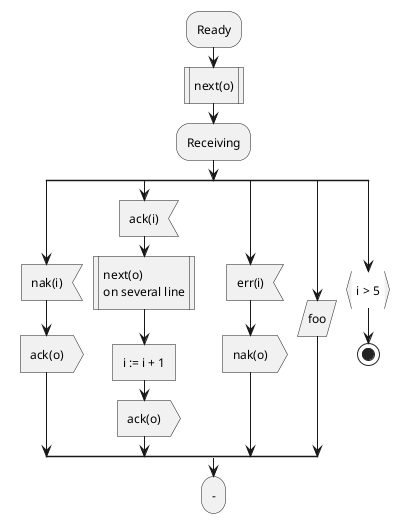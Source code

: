 {
  "sha1": "8zzeepatwtska85jico85p53knol62d",
  "insertion": {
    "when": "2024-05-30T20:48:21.566Z",
    "user": "plantuml@gmail.com"
  }
}
@startuml
:Ready;
:next(o)|
:Receiving;
split
 :nak(i)<
 :ack(o)>
split again
 :ack(i)<
 :next(o)
 on several line|
 :i := i + 1]
 :ack(o)>
split again
 :err(i)<
 :nak(o)>
split again
 :foo/
split again
 :i > 5}
stop
end split
:-;
@enduml

